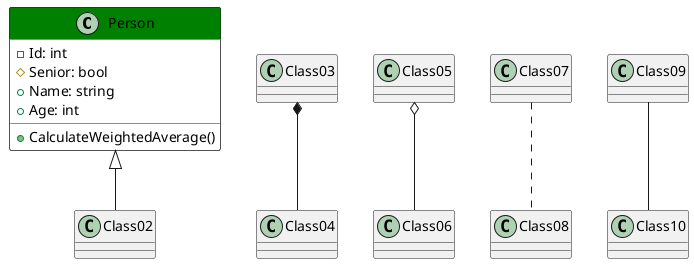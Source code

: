 @startuml
Class Person #back:white;header:Green
{
-Id: int
#Senior: bool
+Name: string
+Age: int
+CalculateWeightedAverage()
}
Person <|-- Class02
Class03 *-- Class04
Class05 o-- Class06
Class07 .. Class08
Class09 -- Class10
@enduml
